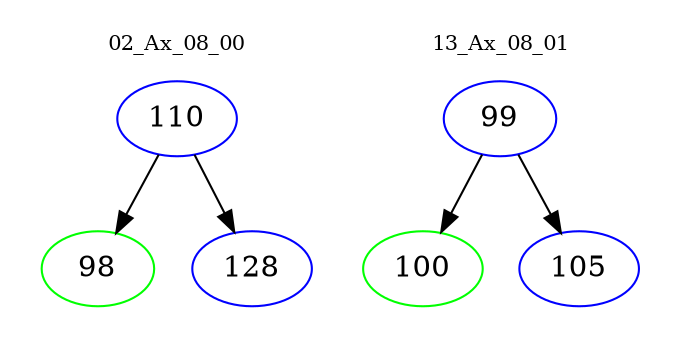 digraph{
subgraph cluster_0 {
color = white
label = "02_Ax_08_00";
fontsize=10;
T0_110 [label="110", color="blue"]
T0_110 -> T0_98 [color="black"]
T0_98 [label="98", color="green"]
T0_110 -> T0_128 [color="black"]
T0_128 [label="128", color="blue"]
}
subgraph cluster_1 {
color = white
label = "13_Ax_08_01";
fontsize=10;
T1_99 [label="99", color="blue"]
T1_99 -> T1_100 [color="black"]
T1_100 [label="100", color="green"]
T1_99 -> T1_105 [color="black"]
T1_105 [label="105", color="blue"]
}
}
